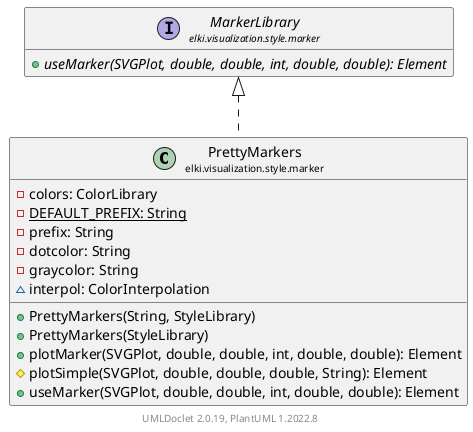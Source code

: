 @startuml
    remove .*\.(Instance|Par|Parameterizer|Factory)$
    set namespaceSeparator none
    hide empty fields
    hide empty methods

    class "<size:14>PrettyMarkers\n<size:10>elki.visualization.style.marker" as elki.visualization.style.marker.PrettyMarkers [[PrettyMarkers.html]] {
        -colors: ColorLibrary
        {static} -DEFAULT_PREFIX: String
        -prefix: String
        -dotcolor: String
        -graycolor: String
        ~interpol: ColorInterpolation
        +PrettyMarkers(String, StyleLibrary)
        +PrettyMarkers(StyleLibrary)
        +plotMarker(SVGPlot, double, double, int, double, double): Element
        #plotSimple(SVGPlot, double, double, double, String): Element
        +useMarker(SVGPlot, double, double, int, double, double): Element
    }

    interface "<size:14>MarkerLibrary\n<size:10>elki.visualization.style.marker" as elki.visualization.style.marker.MarkerLibrary [[MarkerLibrary.html]] {
        {abstract} +useMarker(SVGPlot, double, double, int, double, double): Element
    }

    elki.visualization.style.marker.MarkerLibrary <|.. elki.visualization.style.marker.PrettyMarkers

    center footer UMLDoclet 2.0.19, PlantUML 1.2022.8
@enduml
